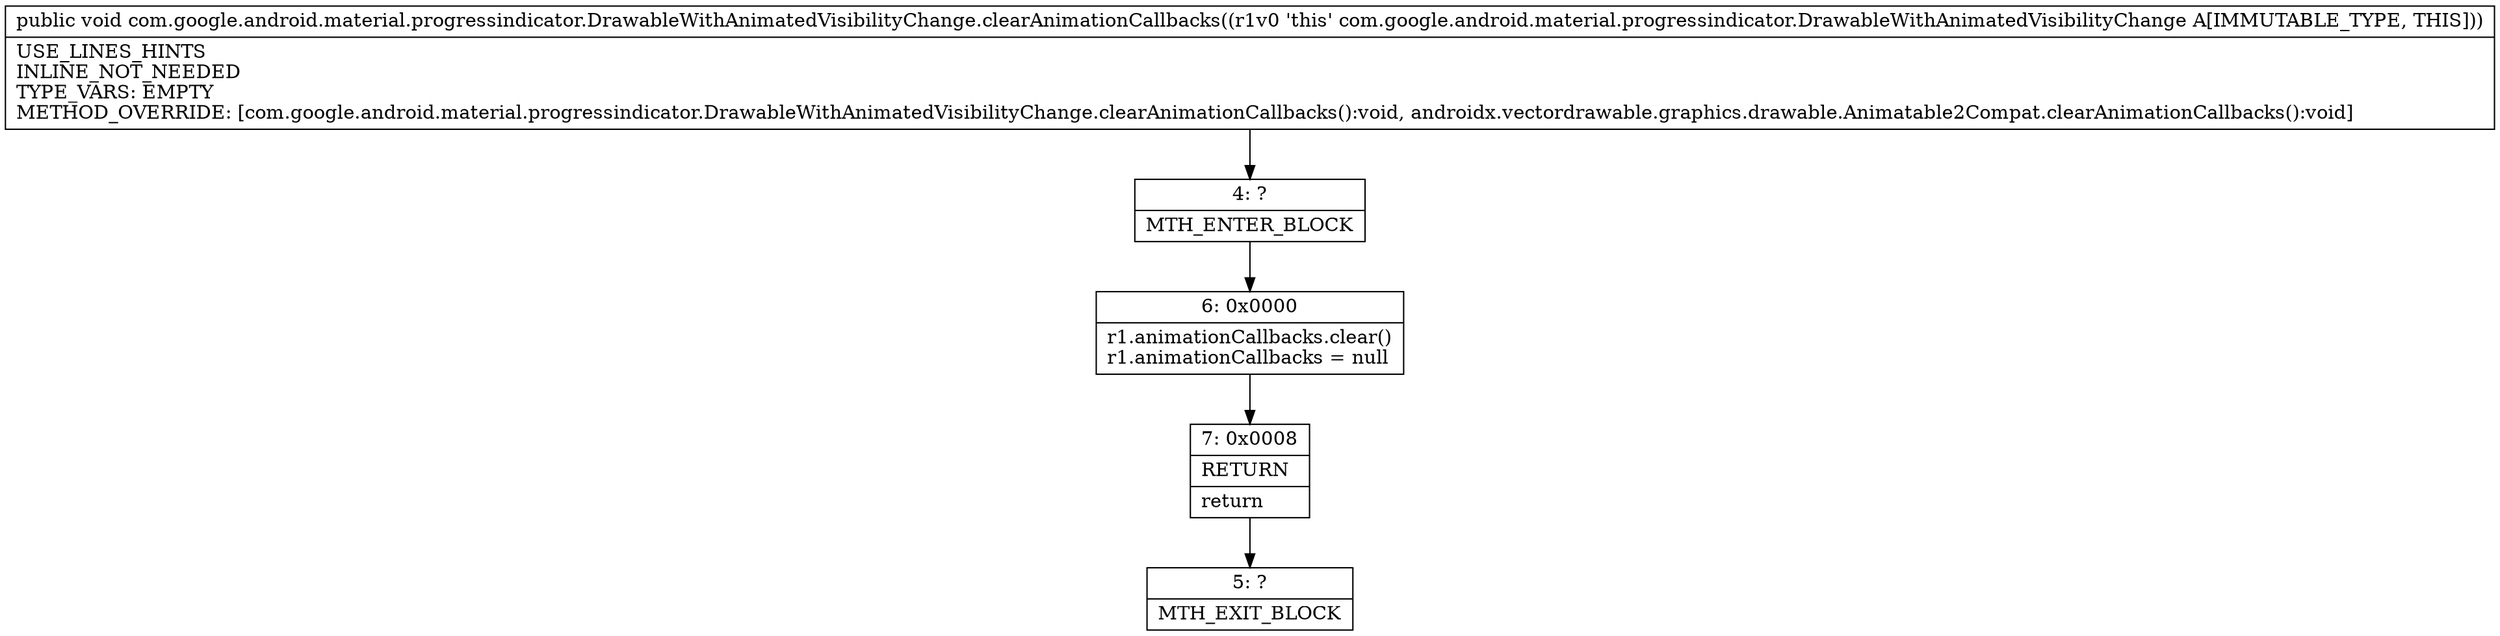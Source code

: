 digraph "CFG forcom.google.android.material.progressindicator.DrawableWithAnimatedVisibilityChange.clearAnimationCallbacks()V" {
Node_4 [shape=record,label="{4\:\ ?|MTH_ENTER_BLOCK\l}"];
Node_6 [shape=record,label="{6\:\ 0x0000|r1.animationCallbacks.clear()\lr1.animationCallbacks = null\l}"];
Node_7 [shape=record,label="{7\:\ 0x0008|RETURN\l|return\l}"];
Node_5 [shape=record,label="{5\:\ ?|MTH_EXIT_BLOCK\l}"];
MethodNode[shape=record,label="{public void com.google.android.material.progressindicator.DrawableWithAnimatedVisibilityChange.clearAnimationCallbacks((r1v0 'this' com.google.android.material.progressindicator.DrawableWithAnimatedVisibilityChange A[IMMUTABLE_TYPE, THIS]))  | USE_LINES_HINTS\lINLINE_NOT_NEEDED\lTYPE_VARS: EMPTY\lMETHOD_OVERRIDE: [com.google.android.material.progressindicator.DrawableWithAnimatedVisibilityChange.clearAnimationCallbacks():void, androidx.vectordrawable.graphics.drawable.Animatable2Compat.clearAnimationCallbacks():void]\l}"];
MethodNode -> Node_4;Node_4 -> Node_6;
Node_6 -> Node_7;
Node_7 -> Node_5;
}

